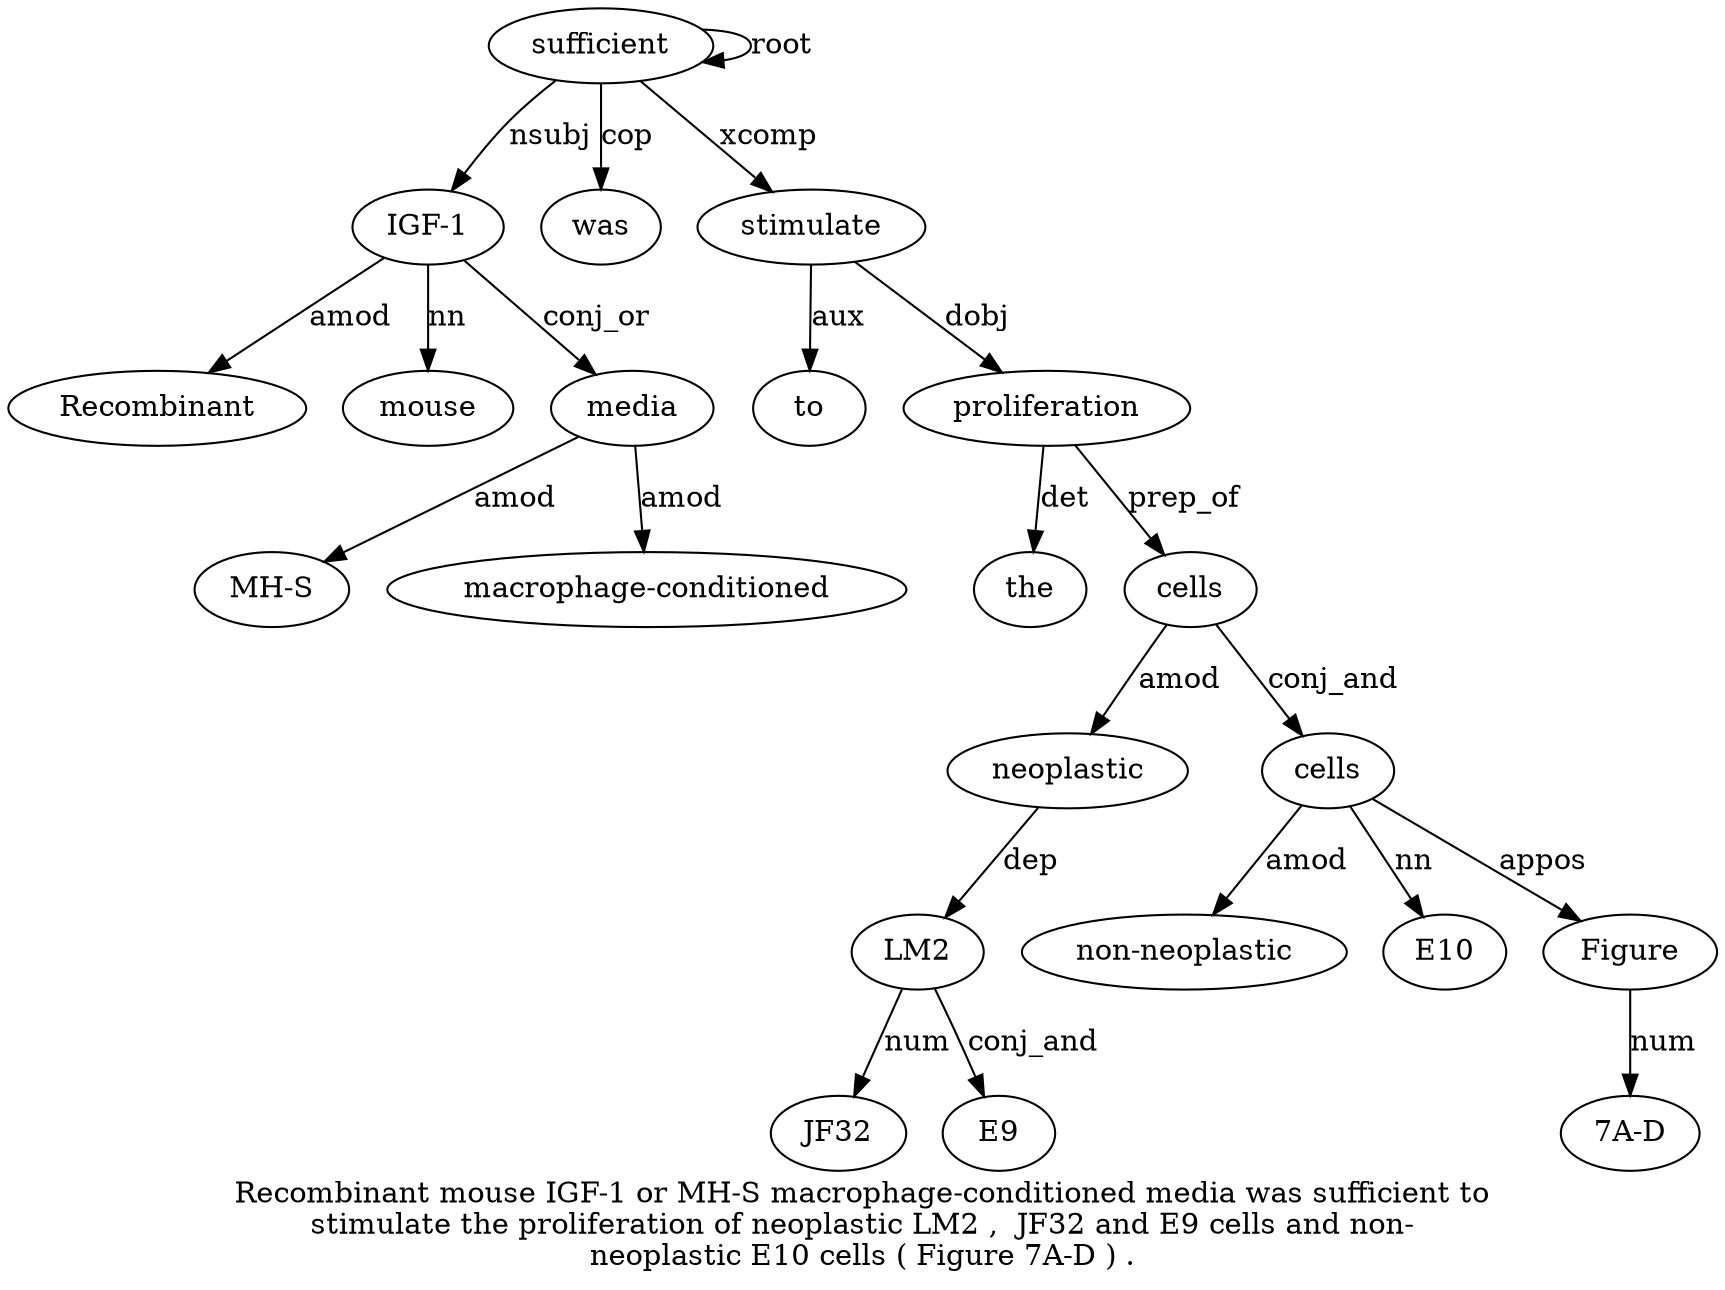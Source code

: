 digraph "Recombinant mouse IGF-1 or MH-S macrophage-conditioned media was sufficient to stimulate the proliferation of neoplastic LM2 ,  JF32 and E9 cells and non-neoplastic E10 cells ( Figure 7A-D ) ." {
label="Recombinant mouse IGF-1 or MH-S macrophage-conditioned media was sufficient to
stimulate the proliferation of neoplastic LM2 ,  JF32 and E9 cells and non-
neoplastic E10 cells ( Figure 7A-D ) .";
"IGF-13" [style=filled, fillcolor=white, label="IGF-1"];
Recombinant1 [style=filled, fillcolor=white, label=Recombinant];
"IGF-13" -> Recombinant1  [label=amod];
mouse2 [style=filled, fillcolor=white, label=mouse];
"IGF-13" -> mouse2  [label=nn];
sufficient9 [style=filled, fillcolor=white, label=sufficient];
sufficient9 -> "IGF-13"  [label=nsubj];
media7 [style=filled, fillcolor=white, label=media];
"MH-S5" [style=filled, fillcolor=white, label="MH-S"];
media7 -> "MH-S5"  [label=amod];
"macrophage-conditioned6" [style=filled, fillcolor=white, label="macrophage-conditioned"];
media7 -> "macrophage-conditioned6"  [label=amod];
"IGF-13" -> media7  [label=conj_or];
was8 [style=filled, fillcolor=white, label=was];
sufficient9 -> was8  [label=cop];
sufficient9 -> sufficient9  [label=root];
stimulate11 [style=filled, fillcolor=white, label=stimulate];
to10 [style=filled, fillcolor=white, label=to];
stimulate11 -> to10  [label=aux];
sufficient9 -> stimulate11  [label=xcomp];
proliferation13 [style=filled, fillcolor=white, label=proliferation];
the12 [style=filled, fillcolor=white, label=the];
proliferation13 -> the12  [label=det];
stimulate11 -> proliferation13  [label=dobj];
cells21 [style=filled, fillcolor=white, label=cells];
neoplastic15 [style=filled, fillcolor=white, label=neoplastic];
cells21 -> neoplastic15  [label=amod];
LM216 [style=filled, fillcolor=white, label=LM2];
neoplastic15 -> LM216  [label=dep];
JF3218 [style=filled, fillcolor=white, label=JF32];
LM216 -> JF3218  [label=num];
E920 [style=filled, fillcolor=white, label=E9];
LM216 -> E920  [label=conj_and];
proliferation13 -> cells21  [label=prep_of];
cells25 [style=filled, fillcolor=white, label=cells];
"non-neoplastic23" [style=filled, fillcolor=white, label="non-neoplastic"];
cells25 -> "non-neoplastic23"  [label=amod];
E1024 [style=filled, fillcolor=white, label=E10];
cells25 -> E1024  [label=nn];
cells21 -> cells25  [label=conj_and];
Figure27 [style=filled, fillcolor=white, label=Figure];
cells25 -> Figure27  [label=appos];
"7A-D28" [style=filled, fillcolor=white, label="7A-D"];
Figure27 -> "7A-D28"  [label=num];
}
